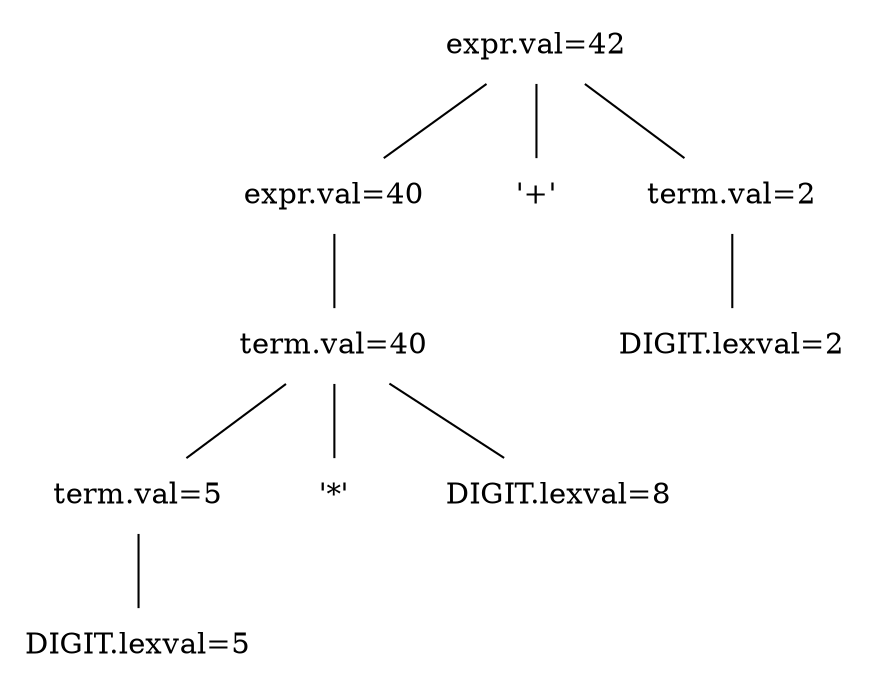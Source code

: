 // dot -Tpdf annotatedparsetree.dot -o annotatedparsetree.pdf  &&   dot -Tpng annotatedparsetree.dot -o annotatedparsetree.png

digraph annotatedparsetree {
    node [shape=plaintext];
    edge [arrowhead="none"];

    e1 -> e2 
    e1 -> p1
    e1 -> t1
    e2 -> t2
    
    t1 -> d3
    t2 -> t3
    t2 -> m1
    t2 -> d2
    t3 -> d1

    e1 [label="expr.val=42"];
    e2 [label="expr.val=40"];
    
    t1 [label="term.val=2"];
    t2 [label="term.val=40"];
    t3 [label="term.val=5"];
    
    d1 [label="DIGIT.lexval=5"];
    d2 [label="DIGIT.lexval=8"];
    d3 [label="DIGIT.lexval=2"];
    
    m1 [label="'*'"];
    p1 [label="'+'"];
}

